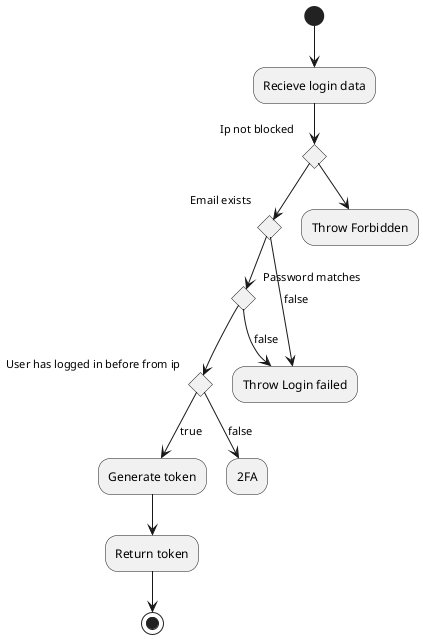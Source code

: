 @startuml Login Flowchart

(*) --> "Recieve login data"

if "Ip not blocked " then
    if "Email exists" then
        if "Password matches" then
            if "User has logged in before from ip" then
                -->[true] "Generate token"
                --> "Return token"
                --> (*)
            else
                -->[false] 2FA
            end if 
        else
            -->[false] "Throw Login failed"
        end if
    else
      -->[false] "Throw Login failed"

    end if 
else 
 --> "Throw Forbidden"
end if
@enduml
